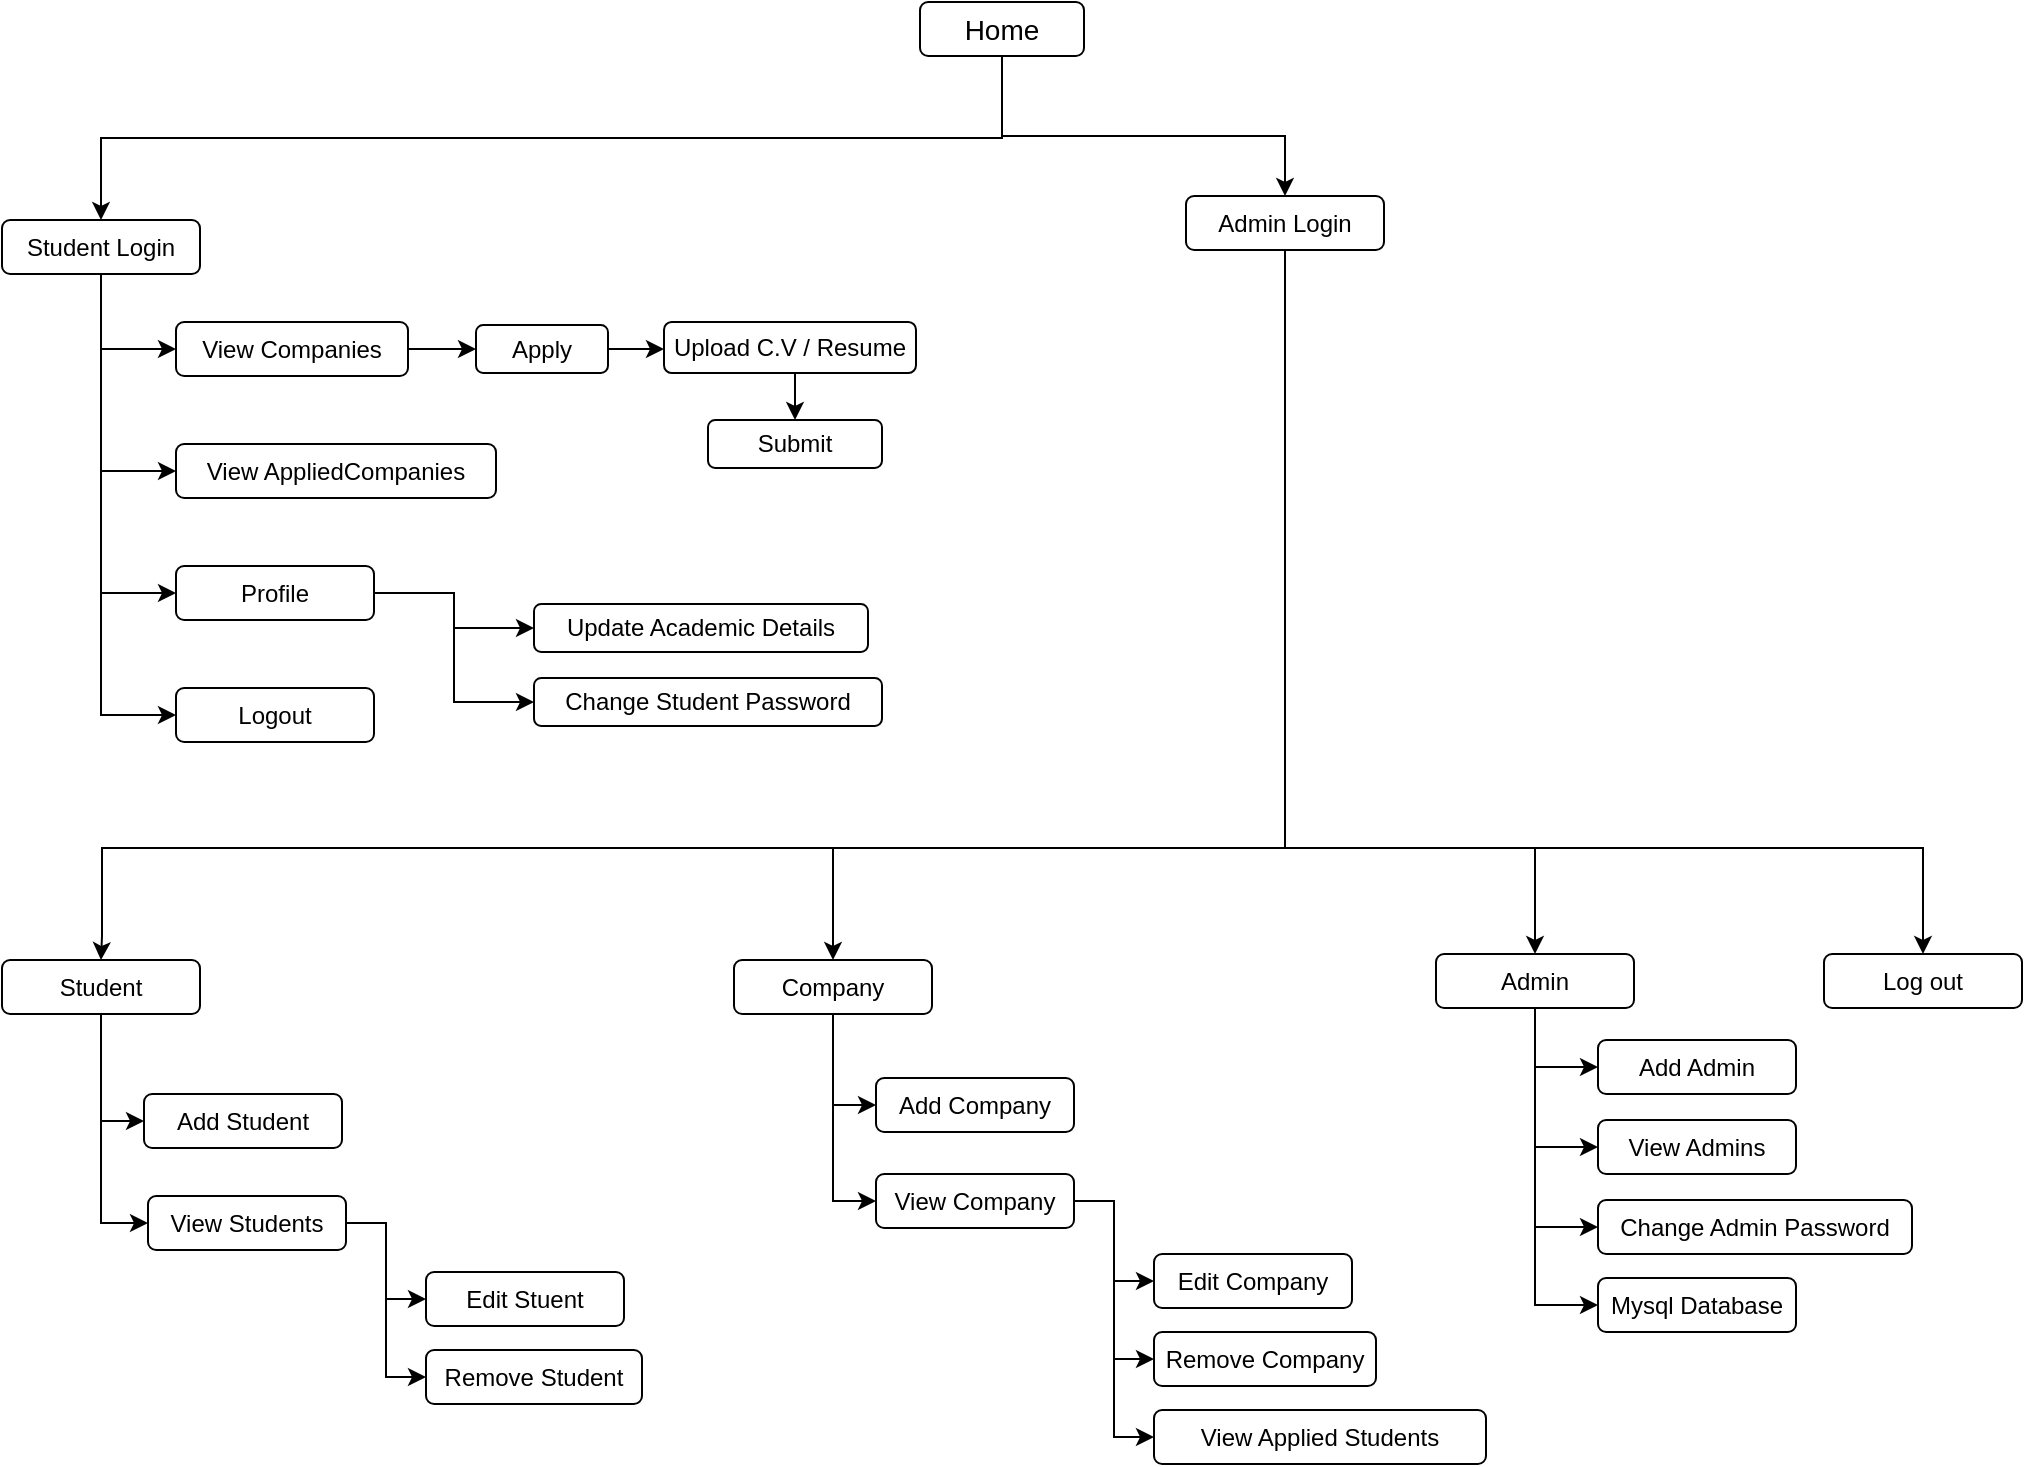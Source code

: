 <mxfile version="22.1.18" type="device">
  <diagram id="C5RBs43oDa-KdzZeNtuy" name="Page-1">
    <mxGraphModel dx="1467" dy="805" grid="0" gridSize="10" guides="1" tooltips="1" connect="1" arrows="1" fold="1" page="1" pageScale="1" pageWidth="1169" pageHeight="827" background="#FFFFFF" math="0" shadow="0">
      <root>
        <mxCell id="WIyWlLk6GJQsqaUBKTNV-0" />
        <mxCell id="WIyWlLk6GJQsqaUBKTNV-1" parent="WIyWlLk6GJQsqaUBKTNV-0" />
        <mxCell id="Q2Tjmo9P7xImSTuDZcuz-12" style="edgeStyle=orthogonalEdgeStyle;rounded=0;orthogonalLoop=1;jettySize=auto;html=1;exitX=0.5;exitY=1;exitDx=0;exitDy=0;entryX=0.5;entryY=0;entryDx=0;entryDy=0;fontColor=#000000;" edge="1" parent="WIyWlLk6GJQsqaUBKTNV-1" source="WIyWlLk6GJQsqaUBKTNV-3" target="Q2Tjmo9P7xImSTuDZcuz-9">
          <mxGeometry relative="1" as="geometry">
            <Array as="points">
              <mxPoint x="582" y="121" />
              <mxPoint x="724" y="121" />
            </Array>
          </mxGeometry>
        </mxCell>
        <mxCell id="Q2Tjmo9P7xImSTuDZcuz-13" style="edgeStyle=orthogonalEdgeStyle;rounded=0;orthogonalLoop=1;jettySize=auto;html=1;exitX=0.5;exitY=1;exitDx=0;exitDy=0;entryX=0.5;entryY=0;entryDx=0;entryDy=0;fontColor=#000000;" edge="1" parent="WIyWlLk6GJQsqaUBKTNV-1" source="WIyWlLk6GJQsqaUBKTNV-3" target="Q2Tjmo9P7xImSTuDZcuz-1">
          <mxGeometry relative="1" as="geometry" />
        </mxCell>
        <mxCell id="WIyWlLk6GJQsqaUBKTNV-3" value="&lt;font style=&quot;font-size: 14px;&quot;&gt;Home&lt;/font&gt;" style="rounded=1;whiteSpace=wrap;html=1;fontSize=12;glass=0;strokeWidth=1;shadow=0;fontColor=#000000;" parent="WIyWlLk6GJQsqaUBKTNV-1" vertex="1">
          <mxGeometry x="541" y="54" width="82" height="27" as="geometry" />
        </mxCell>
        <mxCell id="Q2Tjmo9P7xImSTuDZcuz-24" style="edgeStyle=orthogonalEdgeStyle;rounded=0;orthogonalLoop=1;jettySize=auto;html=1;exitX=0.5;exitY=1;exitDx=0;exitDy=0;entryX=0;entryY=0.5;entryDx=0;entryDy=0;fontColor=#000000;" edge="1" parent="WIyWlLk6GJQsqaUBKTNV-1" source="Q2Tjmo9P7xImSTuDZcuz-1" target="Q2Tjmo9P7xImSTuDZcuz-16">
          <mxGeometry relative="1" as="geometry" />
        </mxCell>
        <mxCell id="Q2Tjmo9P7xImSTuDZcuz-26" style="edgeStyle=orthogonalEdgeStyle;shape=connector;rounded=0;orthogonalLoop=1;jettySize=auto;html=1;exitX=0.5;exitY=1;exitDx=0;exitDy=0;entryX=0;entryY=0.5;entryDx=0;entryDy=0;labelBackgroundColor=default;align=center;verticalAlign=middle;fontFamily=Helvetica;fontSize=11;fontColor=#000000;endArrow=classic;" edge="1" parent="WIyWlLk6GJQsqaUBKTNV-1" source="Q2Tjmo9P7xImSTuDZcuz-1" target="Q2Tjmo9P7xImSTuDZcuz-15">
          <mxGeometry relative="1" as="geometry" />
        </mxCell>
        <mxCell id="Q2Tjmo9P7xImSTuDZcuz-27" style="edgeStyle=orthogonalEdgeStyle;shape=connector;rounded=0;orthogonalLoop=1;jettySize=auto;html=1;exitX=0.5;exitY=1;exitDx=0;exitDy=0;entryX=0;entryY=0.5;entryDx=0;entryDy=0;labelBackgroundColor=default;align=center;verticalAlign=middle;fontFamily=Helvetica;fontSize=11;fontColor=#000000;endArrow=classic;" edge="1" parent="WIyWlLk6GJQsqaUBKTNV-1" source="Q2Tjmo9P7xImSTuDZcuz-1" target="Q2Tjmo9P7xImSTuDZcuz-17">
          <mxGeometry relative="1" as="geometry" />
        </mxCell>
        <mxCell id="Q2Tjmo9P7xImSTuDZcuz-28" style="edgeStyle=orthogonalEdgeStyle;shape=connector;rounded=0;orthogonalLoop=1;jettySize=auto;html=1;exitX=0.5;exitY=1;exitDx=0;exitDy=0;entryX=0;entryY=0.5;entryDx=0;entryDy=0;labelBackgroundColor=default;align=center;verticalAlign=middle;fontFamily=Helvetica;fontSize=11;fontColor=#000000;endArrow=classic;" edge="1" parent="WIyWlLk6GJQsqaUBKTNV-1" source="Q2Tjmo9P7xImSTuDZcuz-1" target="Q2Tjmo9P7xImSTuDZcuz-18">
          <mxGeometry relative="1" as="geometry" />
        </mxCell>
        <mxCell id="Q2Tjmo9P7xImSTuDZcuz-1" value="&lt;font&gt;Student Login&lt;br&gt;&lt;/font&gt;" style="rounded=1;whiteSpace=wrap;html=1;fontSize=12;glass=0;strokeWidth=1;shadow=0;fontColor=#000000;" vertex="1" parent="WIyWlLk6GJQsqaUBKTNV-1">
          <mxGeometry x="82" y="163" width="99" height="27" as="geometry" />
        </mxCell>
        <mxCell id="Q2Tjmo9P7xImSTuDZcuz-44" style="edgeStyle=orthogonalEdgeStyle;shape=connector;rounded=0;orthogonalLoop=1;jettySize=auto;html=1;exitX=0.5;exitY=1;exitDx=0;exitDy=0;entryX=0.5;entryY=0;entryDx=0;entryDy=0;labelBackgroundColor=default;align=center;verticalAlign=middle;fontFamily=Helvetica;fontSize=11;fontColor=#000000;endArrow=classic;" edge="1" parent="WIyWlLk6GJQsqaUBKTNV-1" source="Q2Tjmo9P7xImSTuDZcuz-9" target="Q2Tjmo9P7xImSTuDZcuz-40">
          <mxGeometry relative="1" as="geometry">
            <Array as="points">
              <mxPoint x="724" y="477" />
              <mxPoint x="132" y="477" />
              <mxPoint x="132" y="521" />
              <mxPoint x="132" y="521" />
            </Array>
          </mxGeometry>
        </mxCell>
        <mxCell id="Q2Tjmo9P7xImSTuDZcuz-49" style="edgeStyle=orthogonalEdgeStyle;shape=connector;rounded=0;orthogonalLoop=1;jettySize=auto;html=1;exitX=0.5;exitY=1;exitDx=0;exitDy=0;entryX=0.5;entryY=0;entryDx=0;entryDy=0;labelBackgroundColor=default;align=center;verticalAlign=middle;fontFamily=Helvetica;fontSize=11;fontColor=#000000;endArrow=classic;" edge="1" parent="WIyWlLk6GJQsqaUBKTNV-1" source="Q2Tjmo9P7xImSTuDZcuz-9" target="Q2Tjmo9P7xImSTuDZcuz-48">
          <mxGeometry relative="1" as="geometry">
            <Array as="points">
              <mxPoint x="724" y="477" />
              <mxPoint x="1042" y="477" />
            </Array>
          </mxGeometry>
        </mxCell>
        <mxCell id="Q2Tjmo9P7xImSTuDZcuz-50" style="edgeStyle=orthogonalEdgeStyle;shape=connector;rounded=0;orthogonalLoop=1;jettySize=auto;html=1;exitX=0.5;exitY=1;exitDx=0;exitDy=0;entryX=0.5;entryY=0;entryDx=0;entryDy=0;labelBackgroundColor=default;align=center;verticalAlign=middle;fontFamily=Helvetica;fontSize=11;fontColor=#000000;endArrow=classic;" edge="1" parent="WIyWlLk6GJQsqaUBKTNV-1" source="Q2Tjmo9P7xImSTuDZcuz-9" target="Q2Tjmo9P7xImSTuDZcuz-42">
          <mxGeometry relative="1" as="geometry">
            <Array as="points">
              <mxPoint x="724" y="477" />
              <mxPoint x="497" y="477" />
            </Array>
          </mxGeometry>
        </mxCell>
        <mxCell id="Q2Tjmo9P7xImSTuDZcuz-51" style="edgeStyle=orthogonalEdgeStyle;shape=connector;rounded=0;orthogonalLoop=1;jettySize=auto;html=1;exitX=0.5;exitY=1;exitDx=0;exitDy=0;entryX=0.5;entryY=0;entryDx=0;entryDy=0;labelBackgroundColor=default;align=center;verticalAlign=middle;fontFamily=Helvetica;fontSize=11;fontColor=#000000;endArrow=classic;" edge="1" parent="WIyWlLk6GJQsqaUBKTNV-1" source="Q2Tjmo9P7xImSTuDZcuz-9" target="Q2Tjmo9P7xImSTuDZcuz-43">
          <mxGeometry relative="1" as="geometry">
            <Array as="points">
              <mxPoint x="724" y="477" />
              <mxPoint x="849" y="477" />
            </Array>
          </mxGeometry>
        </mxCell>
        <mxCell id="Q2Tjmo9P7xImSTuDZcuz-9" value="&lt;font&gt;Admin Login&lt;br&gt;&lt;/font&gt;" style="rounded=1;whiteSpace=wrap;html=1;fontSize=12;glass=0;strokeWidth=1;shadow=0;fontColor=#000000;" vertex="1" parent="WIyWlLk6GJQsqaUBKTNV-1">
          <mxGeometry x="674" y="151" width="99" height="27" as="geometry" />
        </mxCell>
        <mxCell id="Q2Tjmo9P7xImSTuDZcuz-15" value="&lt;font&gt;View AppliedCompanies&lt;/font&gt;" style="rounded=1;whiteSpace=wrap;html=1;fontSize=12;glass=0;strokeWidth=1;shadow=0;fontColor=#000000;" vertex="1" parent="WIyWlLk6GJQsqaUBKTNV-1">
          <mxGeometry x="169" y="275" width="160" height="27" as="geometry" />
        </mxCell>
        <mxCell id="Q2Tjmo9P7xImSTuDZcuz-30" value="" style="edgeStyle=orthogonalEdgeStyle;shape=connector;rounded=0;orthogonalLoop=1;jettySize=auto;html=1;labelBackgroundColor=default;align=center;verticalAlign=middle;fontFamily=Helvetica;fontSize=11;fontColor=#000000;endArrow=classic;entryX=0;entryY=0.5;entryDx=0;entryDy=0;" edge="1" parent="WIyWlLk6GJQsqaUBKTNV-1" source="Q2Tjmo9P7xImSTuDZcuz-16" target="Q2Tjmo9P7xImSTuDZcuz-33">
          <mxGeometry relative="1" as="geometry" />
        </mxCell>
        <mxCell id="Q2Tjmo9P7xImSTuDZcuz-16" value="&lt;font&gt;View Companies&lt;br&gt;&lt;/font&gt;" style="rounded=1;whiteSpace=wrap;html=1;fontSize=12;glass=0;strokeWidth=1;shadow=0;fontColor=#000000;" vertex="1" parent="WIyWlLk6GJQsqaUBKTNV-1">
          <mxGeometry x="169" y="214" width="116" height="27" as="geometry" />
        </mxCell>
        <mxCell id="Q2Tjmo9P7xImSTuDZcuz-38" style="edgeStyle=orthogonalEdgeStyle;shape=connector;rounded=0;orthogonalLoop=1;jettySize=auto;html=1;exitX=1;exitY=0.5;exitDx=0;exitDy=0;entryX=0;entryY=0.5;entryDx=0;entryDy=0;labelBackgroundColor=default;align=center;verticalAlign=middle;fontFamily=Helvetica;fontSize=11;fontColor=#000000;endArrow=classic;" edge="1" parent="WIyWlLk6GJQsqaUBKTNV-1" source="Q2Tjmo9P7xImSTuDZcuz-17" target="Q2Tjmo9P7xImSTuDZcuz-36">
          <mxGeometry relative="1" as="geometry" />
        </mxCell>
        <mxCell id="Q2Tjmo9P7xImSTuDZcuz-39" style="edgeStyle=orthogonalEdgeStyle;shape=connector;rounded=0;orthogonalLoop=1;jettySize=auto;html=1;exitX=1;exitY=0.5;exitDx=0;exitDy=0;entryX=0;entryY=0.5;entryDx=0;entryDy=0;labelBackgroundColor=default;align=center;verticalAlign=middle;fontFamily=Helvetica;fontSize=11;fontColor=#000000;endArrow=classic;" edge="1" parent="WIyWlLk6GJQsqaUBKTNV-1" source="Q2Tjmo9P7xImSTuDZcuz-17" target="Q2Tjmo9P7xImSTuDZcuz-37">
          <mxGeometry relative="1" as="geometry" />
        </mxCell>
        <mxCell id="Q2Tjmo9P7xImSTuDZcuz-17" value="&lt;font&gt;Profile&lt;/font&gt;" style="rounded=1;whiteSpace=wrap;html=1;fontSize=12;glass=0;strokeWidth=1;shadow=0;fontColor=#000000;" vertex="1" parent="WIyWlLk6GJQsqaUBKTNV-1">
          <mxGeometry x="169" y="336" width="99" height="27" as="geometry" />
        </mxCell>
        <mxCell id="Q2Tjmo9P7xImSTuDZcuz-18" value="&lt;font&gt;Logout&lt;/font&gt;" style="rounded=1;whiteSpace=wrap;html=1;fontSize=12;glass=0;strokeWidth=1;shadow=0;fontColor=#000000;" vertex="1" parent="WIyWlLk6GJQsqaUBKTNV-1">
          <mxGeometry x="169" y="397" width="99" height="27" as="geometry" />
        </mxCell>
        <mxCell id="Q2Tjmo9P7xImSTuDZcuz-35" style="edgeStyle=orthogonalEdgeStyle;shape=connector;rounded=0;orthogonalLoop=1;jettySize=auto;html=1;exitX=0.5;exitY=1;exitDx=0;exitDy=0;entryX=0.5;entryY=0;entryDx=0;entryDy=0;labelBackgroundColor=default;align=center;verticalAlign=middle;fontFamily=Helvetica;fontSize=11;fontColor=#000000;endArrow=classic;" edge="1" parent="WIyWlLk6GJQsqaUBKTNV-1" source="Q2Tjmo9P7xImSTuDZcuz-29" target="Q2Tjmo9P7xImSTuDZcuz-31">
          <mxGeometry relative="1" as="geometry" />
        </mxCell>
        <mxCell id="Q2Tjmo9P7xImSTuDZcuz-29" value="&lt;font&gt;Upload C.V / Resume&lt;br&gt;&lt;/font&gt;" style="whiteSpace=wrap;html=1;rounded=1;glass=0;strokeWidth=1;shadow=0;fontColor=#000000;" vertex="1" parent="WIyWlLk6GJQsqaUBKTNV-1">
          <mxGeometry x="413" y="214" width="126" height="25.5" as="geometry" />
        </mxCell>
        <mxCell id="Q2Tjmo9P7xImSTuDZcuz-31" value="&lt;font&gt;Submit&lt;/font&gt;" style="whiteSpace=wrap;html=1;rounded=1;glass=0;strokeWidth=1;shadow=0;fontColor=#000000;" vertex="1" parent="WIyWlLk6GJQsqaUBKTNV-1">
          <mxGeometry x="435" y="263" width="87" height="24" as="geometry" />
        </mxCell>
        <mxCell id="Q2Tjmo9P7xImSTuDZcuz-34" style="edgeStyle=orthogonalEdgeStyle;shape=connector;rounded=0;orthogonalLoop=1;jettySize=auto;html=1;exitX=1;exitY=0.5;exitDx=0;exitDy=0;entryX=0;entryY=0.5;entryDx=0;entryDy=0;labelBackgroundColor=default;align=center;verticalAlign=middle;fontFamily=Helvetica;fontSize=11;fontColor=#000000;endArrow=classic;" edge="1" parent="WIyWlLk6GJQsqaUBKTNV-1" source="Q2Tjmo9P7xImSTuDZcuz-33" target="Q2Tjmo9P7xImSTuDZcuz-29">
          <mxGeometry relative="1" as="geometry" />
        </mxCell>
        <mxCell id="Q2Tjmo9P7xImSTuDZcuz-33" value="&lt;font&gt;Apply&lt;/font&gt;" style="whiteSpace=wrap;html=1;rounded=1;glass=0;strokeWidth=1;shadow=0;fontColor=#000000;" vertex="1" parent="WIyWlLk6GJQsqaUBKTNV-1">
          <mxGeometry x="319" y="215.5" width="66" height="24" as="geometry" />
        </mxCell>
        <mxCell id="Q2Tjmo9P7xImSTuDZcuz-36" value="&lt;font&gt;Update Academic Details&lt;br&gt;&lt;/font&gt;" style="whiteSpace=wrap;html=1;rounded=1;glass=0;strokeWidth=1;shadow=0;fontColor=#000000;" vertex="1" parent="WIyWlLk6GJQsqaUBKTNV-1">
          <mxGeometry x="348" y="355" width="167" height="24" as="geometry" />
        </mxCell>
        <mxCell id="Q2Tjmo9P7xImSTuDZcuz-37" value="&lt;font&gt;Change Student Password&lt;br&gt;&lt;/font&gt;" style="whiteSpace=wrap;html=1;rounded=1;glass=0;strokeWidth=1;shadow=0;fontColor=#000000;" vertex="1" parent="WIyWlLk6GJQsqaUBKTNV-1">
          <mxGeometry x="348" y="392" width="174" height="24" as="geometry" />
        </mxCell>
        <mxCell id="Q2Tjmo9P7xImSTuDZcuz-68" style="edgeStyle=orthogonalEdgeStyle;shape=connector;rounded=0;orthogonalLoop=1;jettySize=auto;html=1;exitX=0.5;exitY=1;exitDx=0;exitDy=0;entryX=0;entryY=0.5;entryDx=0;entryDy=0;labelBackgroundColor=default;align=center;verticalAlign=middle;fontFamily=Helvetica;fontSize=11;fontColor=#000000;endArrow=classic;" edge="1" parent="WIyWlLk6GJQsqaUBKTNV-1" source="Q2Tjmo9P7xImSTuDZcuz-40" target="Q2Tjmo9P7xImSTuDZcuz-64">
          <mxGeometry relative="1" as="geometry" />
        </mxCell>
        <mxCell id="Q2Tjmo9P7xImSTuDZcuz-69" style="edgeStyle=orthogonalEdgeStyle;shape=connector;rounded=0;orthogonalLoop=1;jettySize=auto;html=1;exitX=0.5;exitY=1;exitDx=0;exitDy=0;entryX=0;entryY=0.5;entryDx=0;entryDy=0;labelBackgroundColor=default;align=center;verticalAlign=middle;fontFamily=Helvetica;fontSize=11;fontColor=#000000;endArrow=classic;" edge="1" parent="WIyWlLk6GJQsqaUBKTNV-1" source="Q2Tjmo9P7xImSTuDZcuz-40" target="Q2Tjmo9P7xImSTuDZcuz-65">
          <mxGeometry relative="1" as="geometry" />
        </mxCell>
        <mxCell id="Q2Tjmo9P7xImSTuDZcuz-40" value="&lt;font&gt;Student&lt;/font&gt;" style="rounded=1;whiteSpace=wrap;html=1;fontSize=12;glass=0;strokeWidth=1;shadow=0;fontColor=#000000;" vertex="1" parent="WIyWlLk6GJQsqaUBKTNV-1">
          <mxGeometry x="82" y="533" width="99" height="27" as="geometry" />
        </mxCell>
        <mxCell id="Q2Tjmo9P7xImSTuDZcuz-81" style="edgeStyle=orthogonalEdgeStyle;shape=connector;rounded=0;orthogonalLoop=1;jettySize=auto;html=1;exitX=0.5;exitY=1;exitDx=0;exitDy=0;entryX=0;entryY=0.5;entryDx=0;entryDy=0;labelBackgroundColor=default;align=center;verticalAlign=middle;fontFamily=Helvetica;fontSize=11;fontColor=#000000;endArrow=classic;" edge="1" parent="WIyWlLk6GJQsqaUBKTNV-1" source="Q2Tjmo9P7xImSTuDZcuz-42" target="Q2Tjmo9P7xImSTuDZcuz-75">
          <mxGeometry relative="1" as="geometry" />
        </mxCell>
        <mxCell id="Q2Tjmo9P7xImSTuDZcuz-82" style="edgeStyle=orthogonalEdgeStyle;shape=connector;rounded=0;orthogonalLoop=1;jettySize=auto;html=1;exitX=0.5;exitY=1;exitDx=0;exitDy=0;entryX=0;entryY=0.5;entryDx=0;entryDy=0;labelBackgroundColor=default;align=center;verticalAlign=middle;fontFamily=Helvetica;fontSize=11;fontColor=#000000;endArrow=classic;" edge="1" parent="WIyWlLk6GJQsqaUBKTNV-1" source="Q2Tjmo9P7xImSTuDZcuz-42" target="Q2Tjmo9P7xImSTuDZcuz-76">
          <mxGeometry relative="1" as="geometry" />
        </mxCell>
        <mxCell id="Q2Tjmo9P7xImSTuDZcuz-42" value="&lt;font&gt;Company&lt;/font&gt;" style="rounded=1;whiteSpace=wrap;html=1;fontSize=12;glass=0;strokeWidth=1;shadow=0;fontColor=#000000;" vertex="1" parent="WIyWlLk6GJQsqaUBKTNV-1">
          <mxGeometry x="448" y="533" width="99" height="27" as="geometry" />
        </mxCell>
        <mxCell id="Q2Tjmo9P7xImSTuDZcuz-59" style="edgeStyle=orthogonalEdgeStyle;shape=connector;rounded=0;orthogonalLoop=1;jettySize=auto;html=1;exitX=0.5;exitY=1;exitDx=0;exitDy=0;entryX=0;entryY=0.5;entryDx=0;entryDy=0;labelBackgroundColor=default;align=center;verticalAlign=middle;fontFamily=Helvetica;fontSize=11;fontColor=#000000;endArrow=classic;" edge="1" parent="WIyWlLk6GJQsqaUBKTNV-1" source="Q2Tjmo9P7xImSTuDZcuz-43" target="Q2Tjmo9P7xImSTuDZcuz-52">
          <mxGeometry relative="1" as="geometry" />
        </mxCell>
        <mxCell id="Q2Tjmo9P7xImSTuDZcuz-60" style="edgeStyle=orthogonalEdgeStyle;shape=connector;rounded=0;orthogonalLoop=1;jettySize=auto;html=1;exitX=0.5;exitY=1;exitDx=0;exitDy=0;entryX=0;entryY=0.5;entryDx=0;entryDy=0;labelBackgroundColor=default;align=center;verticalAlign=middle;fontFamily=Helvetica;fontSize=11;fontColor=#000000;endArrow=classic;" edge="1" parent="WIyWlLk6GJQsqaUBKTNV-1" source="Q2Tjmo9P7xImSTuDZcuz-43" target="Q2Tjmo9P7xImSTuDZcuz-53">
          <mxGeometry relative="1" as="geometry" />
        </mxCell>
        <mxCell id="Q2Tjmo9P7xImSTuDZcuz-61" style="edgeStyle=orthogonalEdgeStyle;shape=connector;rounded=0;orthogonalLoop=1;jettySize=auto;html=1;exitX=0.5;exitY=1;exitDx=0;exitDy=0;entryX=0;entryY=0.5;entryDx=0;entryDy=0;labelBackgroundColor=default;align=center;verticalAlign=middle;fontFamily=Helvetica;fontSize=11;fontColor=#000000;endArrow=classic;" edge="1" parent="WIyWlLk6GJQsqaUBKTNV-1" source="Q2Tjmo9P7xImSTuDZcuz-43" target="Q2Tjmo9P7xImSTuDZcuz-54">
          <mxGeometry relative="1" as="geometry" />
        </mxCell>
        <mxCell id="Q2Tjmo9P7xImSTuDZcuz-62" style="edgeStyle=orthogonalEdgeStyle;shape=connector;rounded=0;orthogonalLoop=1;jettySize=auto;html=1;exitX=0.5;exitY=1;exitDx=0;exitDy=0;entryX=0;entryY=0.5;entryDx=0;entryDy=0;labelBackgroundColor=default;align=center;verticalAlign=middle;fontFamily=Helvetica;fontSize=11;fontColor=#000000;endArrow=classic;" edge="1" parent="WIyWlLk6GJQsqaUBKTNV-1" source="Q2Tjmo9P7xImSTuDZcuz-43" target="Q2Tjmo9P7xImSTuDZcuz-55">
          <mxGeometry relative="1" as="geometry" />
        </mxCell>
        <mxCell id="Q2Tjmo9P7xImSTuDZcuz-43" value="&lt;font&gt;Admin&lt;br&gt;&lt;/font&gt;" style="rounded=1;whiteSpace=wrap;html=1;fontSize=12;glass=0;strokeWidth=1;shadow=0;fontColor=#000000;" vertex="1" parent="WIyWlLk6GJQsqaUBKTNV-1">
          <mxGeometry x="799" y="530" width="99" height="27" as="geometry" />
        </mxCell>
        <mxCell id="Q2Tjmo9P7xImSTuDZcuz-48" value="&lt;font&gt;Log out&lt;br&gt;&lt;/font&gt;" style="rounded=1;whiteSpace=wrap;html=1;fontSize=12;glass=0;strokeWidth=1;shadow=0;fontColor=#000000;" vertex="1" parent="WIyWlLk6GJQsqaUBKTNV-1">
          <mxGeometry x="993" y="530" width="99" height="27" as="geometry" />
        </mxCell>
        <mxCell id="Q2Tjmo9P7xImSTuDZcuz-52" value="&lt;font&gt;Add Admin&lt;br&gt;&lt;/font&gt;" style="rounded=1;whiteSpace=wrap;html=1;fontSize=12;glass=0;strokeWidth=1;shadow=0;fontColor=#000000;" vertex="1" parent="WIyWlLk6GJQsqaUBKTNV-1">
          <mxGeometry x="880" y="573" width="99" height="27" as="geometry" />
        </mxCell>
        <mxCell id="Q2Tjmo9P7xImSTuDZcuz-53" value="&lt;font&gt;View Admins&lt;br&gt;&lt;/font&gt;" style="rounded=1;whiteSpace=wrap;html=1;fontSize=12;glass=0;strokeWidth=1;shadow=0;fontColor=#000000;" vertex="1" parent="WIyWlLk6GJQsqaUBKTNV-1">
          <mxGeometry x="880" y="613" width="99" height="27" as="geometry" />
        </mxCell>
        <mxCell id="Q2Tjmo9P7xImSTuDZcuz-54" value="&lt;font&gt;Change Admin Password&lt;br&gt;&lt;/font&gt;" style="rounded=1;whiteSpace=wrap;html=1;fontSize=12;glass=0;strokeWidth=1;shadow=0;fontColor=#000000;" vertex="1" parent="WIyWlLk6GJQsqaUBKTNV-1">
          <mxGeometry x="880" y="653" width="157" height="27" as="geometry" />
        </mxCell>
        <mxCell id="Q2Tjmo9P7xImSTuDZcuz-55" value="&lt;font&gt;Mysql Database&lt;/font&gt;" style="rounded=1;whiteSpace=wrap;html=1;fontSize=12;glass=0;strokeWidth=1;shadow=0;fontColor=#000000;" vertex="1" parent="WIyWlLk6GJQsqaUBKTNV-1">
          <mxGeometry x="880" y="692" width="99" height="27" as="geometry" />
        </mxCell>
        <mxCell id="Q2Tjmo9P7xImSTuDZcuz-64" value="&lt;font&gt;Add Student&lt;/font&gt;" style="rounded=1;whiteSpace=wrap;html=1;fontSize=12;glass=0;strokeWidth=1;shadow=0;fontColor=#000000;" vertex="1" parent="WIyWlLk6GJQsqaUBKTNV-1">
          <mxGeometry x="153" y="600" width="99" height="27" as="geometry" />
        </mxCell>
        <mxCell id="Q2Tjmo9P7xImSTuDZcuz-71" style="edgeStyle=orthogonalEdgeStyle;shape=connector;rounded=0;orthogonalLoop=1;jettySize=auto;html=1;exitX=1;exitY=0.5;exitDx=0;exitDy=0;entryX=0;entryY=0.5;entryDx=0;entryDy=0;labelBackgroundColor=default;align=center;verticalAlign=middle;fontFamily=Helvetica;fontSize=11;fontColor=#000000;endArrow=classic;" edge="1" parent="WIyWlLk6GJQsqaUBKTNV-1" source="Q2Tjmo9P7xImSTuDZcuz-65" target="Q2Tjmo9P7xImSTuDZcuz-66">
          <mxGeometry relative="1" as="geometry" />
        </mxCell>
        <mxCell id="Q2Tjmo9P7xImSTuDZcuz-74" style="edgeStyle=orthogonalEdgeStyle;shape=connector;rounded=0;orthogonalLoop=1;jettySize=auto;html=1;exitX=1;exitY=0.5;exitDx=0;exitDy=0;entryX=0;entryY=0.5;entryDx=0;entryDy=0;labelBackgroundColor=default;align=center;verticalAlign=middle;fontFamily=Helvetica;fontSize=11;fontColor=#000000;endArrow=classic;" edge="1" parent="WIyWlLk6GJQsqaUBKTNV-1" source="Q2Tjmo9P7xImSTuDZcuz-65" target="Q2Tjmo9P7xImSTuDZcuz-67">
          <mxGeometry relative="1" as="geometry" />
        </mxCell>
        <mxCell id="Q2Tjmo9P7xImSTuDZcuz-65" value="&lt;font&gt;View Students &lt;/font&gt;" style="rounded=1;whiteSpace=wrap;html=1;fontSize=12;glass=0;strokeWidth=1;shadow=0;fontColor=#000000;" vertex="1" parent="WIyWlLk6GJQsqaUBKTNV-1">
          <mxGeometry x="155" y="651" width="99" height="27" as="geometry" />
        </mxCell>
        <mxCell id="Q2Tjmo9P7xImSTuDZcuz-66" value="&lt;font&gt;Edit Stuent&lt;br&gt;&lt;/font&gt;" style="rounded=1;whiteSpace=wrap;html=1;fontSize=12;glass=0;strokeWidth=1;shadow=0;fontColor=#000000;" vertex="1" parent="WIyWlLk6GJQsqaUBKTNV-1">
          <mxGeometry x="294" y="689" width="99" height="27" as="geometry" />
        </mxCell>
        <mxCell id="Q2Tjmo9P7xImSTuDZcuz-67" value="&lt;font&gt;Remove Student&lt;br&gt;&lt;/font&gt;" style="rounded=1;whiteSpace=wrap;html=1;fontSize=12;glass=0;strokeWidth=1;shadow=0;fontColor=#000000;" vertex="1" parent="WIyWlLk6GJQsqaUBKTNV-1">
          <mxGeometry x="294" y="728" width="108" height="27" as="geometry" />
        </mxCell>
        <mxCell id="Q2Tjmo9P7xImSTuDZcuz-75" value="&lt;font&gt;Add Company&lt;/font&gt;" style="rounded=1;whiteSpace=wrap;html=1;fontSize=12;glass=0;strokeWidth=1;shadow=0;fontColor=#000000;" vertex="1" parent="WIyWlLk6GJQsqaUBKTNV-1">
          <mxGeometry x="519" y="592" width="99" height="27" as="geometry" />
        </mxCell>
        <mxCell id="Q2Tjmo9P7xImSTuDZcuz-85" style="edgeStyle=orthogonalEdgeStyle;shape=connector;rounded=0;orthogonalLoop=1;jettySize=auto;html=1;exitX=1;exitY=0.5;exitDx=0;exitDy=0;entryX=0;entryY=0.5;entryDx=0;entryDy=0;labelBackgroundColor=default;align=center;verticalAlign=middle;fontFamily=Helvetica;fontSize=11;fontColor=#000000;endArrow=classic;" edge="1" parent="WIyWlLk6GJQsqaUBKTNV-1" source="Q2Tjmo9P7xImSTuDZcuz-76" target="Q2Tjmo9P7xImSTuDZcuz-77">
          <mxGeometry relative="1" as="geometry" />
        </mxCell>
        <mxCell id="Q2Tjmo9P7xImSTuDZcuz-86" style="edgeStyle=orthogonalEdgeStyle;shape=connector;rounded=0;orthogonalLoop=1;jettySize=auto;html=1;exitX=1;exitY=0.5;exitDx=0;exitDy=0;entryX=0;entryY=0.5;entryDx=0;entryDy=0;labelBackgroundColor=default;align=center;verticalAlign=middle;fontFamily=Helvetica;fontSize=11;fontColor=#000000;endArrow=classic;" edge="1" parent="WIyWlLk6GJQsqaUBKTNV-1" source="Q2Tjmo9P7xImSTuDZcuz-76" target="Q2Tjmo9P7xImSTuDZcuz-78">
          <mxGeometry relative="1" as="geometry" />
        </mxCell>
        <mxCell id="Q2Tjmo9P7xImSTuDZcuz-87" style="edgeStyle=orthogonalEdgeStyle;shape=connector;rounded=0;orthogonalLoop=1;jettySize=auto;html=1;exitX=1;exitY=0.5;exitDx=0;exitDy=0;entryX=0;entryY=0.5;entryDx=0;entryDy=0;labelBackgroundColor=default;align=center;verticalAlign=middle;fontFamily=Helvetica;fontSize=11;fontColor=#000000;endArrow=classic;" edge="1" parent="WIyWlLk6GJQsqaUBKTNV-1" source="Q2Tjmo9P7xImSTuDZcuz-76" target="Q2Tjmo9P7xImSTuDZcuz-79">
          <mxGeometry relative="1" as="geometry" />
        </mxCell>
        <mxCell id="Q2Tjmo9P7xImSTuDZcuz-76" value="&lt;font&gt;View Company&lt;br&gt;&lt;/font&gt;" style="rounded=1;whiteSpace=wrap;html=1;fontSize=12;glass=0;strokeWidth=1;shadow=0;fontColor=#000000;" vertex="1" parent="WIyWlLk6GJQsqaUBKTNV-1">
          <mxGeometry x="519" y="640" width="99" height="27" as="geometry" />
        </mxCell>
        <mxCell id="Q2Tjmo9P7xImSTuDZcuz-77" value="&lt;font&gt;Edit Company&lt;br&gt;&lt;/font&gt;" style="rounded=1;whiteSpace=wrap;html=1;fontSize=12;glass=0;strokeWidth=1;shadow=0;fontColor=#000000;" vertex="1" parent="WIyWlLk6GJQsqaUBKTNV-1">
          <mxGeometry x="658" y="680" width="99" height="27" as="geometry" />
        </mxCell>
        <mxCell id="Q2Tjmo9P7xImSTuDZcuz-78" value="&lt;font&gt;Remove Company&lt;br&gt;&lt;/font&gt;" style="rounded=1;whiteSpace=wrap;html=1;fontSize=12;glass=0;strokeWidth=1;shadow=0;fontColor=#000000;" vertex="1" parent="WIyWlLk6GJQsqaUBKTNV-1">
          <mxGeometry x="658" y="719" width="111" height="27" as="geometry" />
        </mxCell>
        <mxCell id="Q2Tjmo9P7xImSTuDZcuz-79" value="&lt;font&gt;View Applied Students&lt;br&gt;&lt;/font&gt;" style="rounded=1;whiteSpace=wrap;html=1;fontSize=12;glass=0;strokeWidth=1;shadow=0;fontColor=#000000;" vertex="1" parent="WIyWlLk6GJQsqaUBKTNV-1">
          <mxGeometry x="658" y="758" width="166" height="27" as="geometry" />
        </mxCell>
      </root>
    </mxGraphModel>
  </diagram>
</mxfile>
